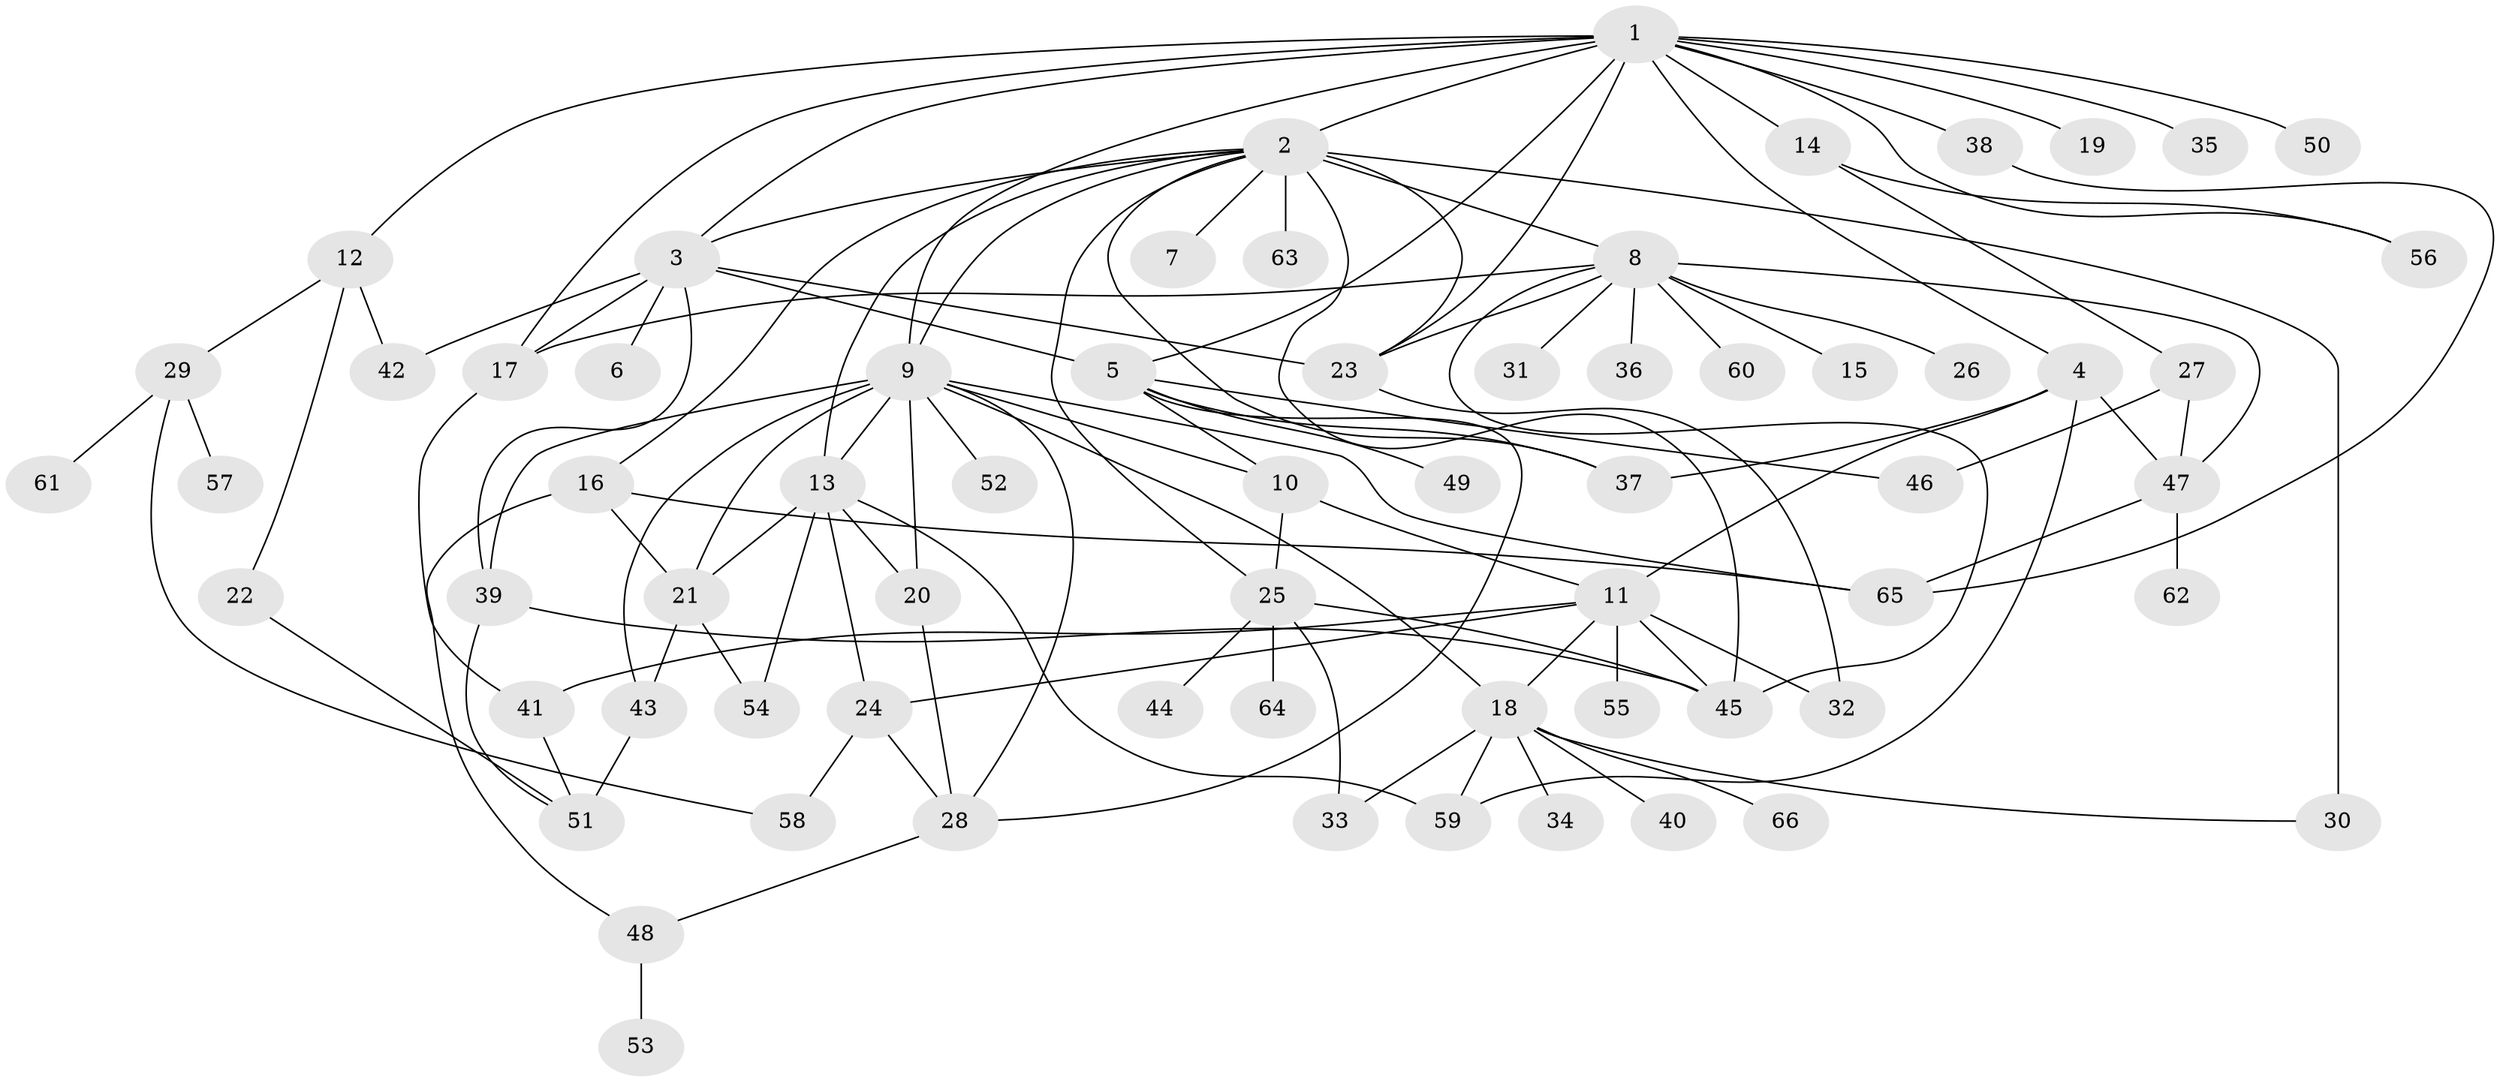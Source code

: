 // original degree distribution, {16: 0.007692307692307693, 21: 0.007692307692307693, 11: 0.015384615384615385, 4: 0.11538461538461539, 10: 0.007692307692307693, 2: 0.2230769230769231, 18: 0.007692307692307693, 5: 0.046153846153846156, 6: 0.038461538461538464, 1: 0.4153846153846154, 9: 0.007692307692307693, 3: 0.1076923076923077}
// Generated by graph-tools (version 1.1) at 2025/50/03/04/25 22:50:06]
// undirected, 66 vertices, 113 edges
graph export_dot {
  node [color=gray90,style=filled];
  1;
  2;
  3;
  4;
  5;
  6;
  7;
  8;
  9;
  10;
  11;
  12;
  13;
  14;
  15;
  16;
  17;
  18;
  19;
  20;
  21;
  22;
  23;
  24;
  25;
  26;
  27;
  28;
  29;
  30;
  31;
  32;
  33;
  34;
  35;
  36;
  37;
  38;
  39;
  40;
  41;
  42;
  43;
  44;
  45;
  46;
  47;
  48;
  49;
  50;
  51;
  52;
  53;
  54;
  55;
  56;
  57;
  58;
  59;
  60;
  61;
  62;
  63;
  64;
  65;
  66;
  1 -- 2 [weight=1.0];
  1 -- 3 [weight=1.0];
  1 -- 4 [weight=1.0];
  1 -- 5 [weight=1.0];
  1 -- 9 [weight=1.0];
  1 -- 12 [weight=1.0];
  1 -- 14 [weight=1.0];
  1 -- 17 [weight=1.0];
  1 -- 19 [weight=1.0];
  1 -- 23 [weight=1.0];
  1 -- 35 [weight=1.0];
  1 -- 38 [weight=1.0];
  1 -- 50 [weight=1.0];
  1 -- 56 [weight=1.0];
  2 -- 3 [weight=1.0];
  2 -- 7 [weight=1.0];
  2 -- 8 [weight=1.0];
  2 -- 9 [weight=1.0];
  2 -- 13 [weight=2.0];
  2 -- 16 [weight=1.0];
  2 -- 23 [weight=1.0];
  2 -- 25 [weight=1.0];
  2 -- 30 [weight=5.0];
  2 -- 37 [weight=1.0];
  2 -- 45 [weight=1.0];
  2 -- 63 [weight=1.0];
  3 -- 5 [weight=1.0];
  3 -- 6 [weight=2.0];
  3 -- 17 [weight=1.0];
  3 -- 23 [weight=1.0];
  3 -- 39 [weight=1.0];
  3 -- 42 [weight=1.0];
  4 -- 11 [weight=1.0];
  4 -- 37 [weight=3.0];
  4 -- 47 [weight=1.0];
  4 -- 59 [weight=1.0];
  5 -- 10 [weight=1.0];
  5 -- 28 [weight=1.0];
  5 -- 37 [weight=1.0];
  5 -- 46 [weight=1.0];
  5 -- 49 [weight=2.0];
  8 -- 15 [weight=1.0];
  8 -- 17 [weight=1.0];
  8 -- 23 [weight=1.0];
  8 -- 26 [weight=1.0];
  8 -- 31 [weight=1.0];
  8 -- 36 [weight=1.0];
  8 -- 45 [weight=1.0];
  8 -- 47 [weight=1.0];
  8 -- 60 [weight=1.0];
  9 -- 10 [weight=1.0];
  9 -- 13 [weight=1.0];
  9 -- 18 [weight=1.0];
  9 -- 20 [weight=5.0];
  9 -- 21 [weight=1.0];
  9 -- 28 [weight=1.0];
  9 -- 39 [weight=1.0];
  9 -- 43 [weight=1.0];
  9 -- 52 [weight=1.0];
  9 -- 65 [weight=1.0];
  10 -- 11 [weight=1.0];
  10 -- 25 [weight=1.0];
  11 -- 18 [weight=1.0];
  11 -- 24 [weight=1.0];
  11 -- 32 [weight=1.0];
  11 -- 41 [weight=1.0];
  11 -- 45 [weight=1.0];
  11 -- 55 [weight=3.0];
  12 -- 22 [weight=1.0];
  12 -- 29 [weight=1.0];
  12 -- 42 [weight=1.0];
  13 -- 20 [weight=1.0];
  13 -- 21 [weight=1.0];
  13 -- 24 [weight=2.0];
  13 -- 54 [weight=1.0];
  13 -- 59 [weight=1.0];
  14 -- 27 [weight=1.0];
  14 -- 56 [weight=1.0];
  16 -- 21 [weight=1.0];
  16 -- 48 [weight=1.0];
  16 -- 65 [weight=1.0];
  17 -- 41 [weight=1.0];
  18 -- 30 [weight=1.0];
  18 -- 33 [weight=1.0];
  18 -- 34 [weight=1.0];
  18 -- 40 [weight=1.0];
  18 -- 59 [weight=1.0];
  18 -- 66 [weight=1.0];
  20 -- 28 [weight=1.0];
  21 -- 43 [weight=2.0];
  21 -- 54 [weight=1.0];
  22 -- 51 [weight=1.0];
  23 -- 32 [weight=1.0];
  24 -- 28 [weight=1.0];
  24 -- 58 [weight=1.0];
  25 -- 33 [weight=1.0];
  25 -- 44 [weight=1.0];
  25 -- 45 [weight=3.0];
  25 -- 64 [weight=1.0];
  27 -- 46 [weight=1.0];
  27 -- 47 [weight=1.0];
  28 -- 48 [weight=1.0];
  29 -- 57 [weight=1.0];
  29 -- 58 [weight=1.0];
  29 -- 61 [weight=1.0];
  38 -- 65 [weight=1.0];
  39 -- 45 [weight=1.0];
  39 -- 51 [weight=1.0];
  41 -- 51 [weight=1.0];
  43 -- 51 [weight=3.0];
  47 -- 62 [weight=1.0];
  47 -- 65 [weight=1.0];
  48 -- 53 [weight=1.0];
}
